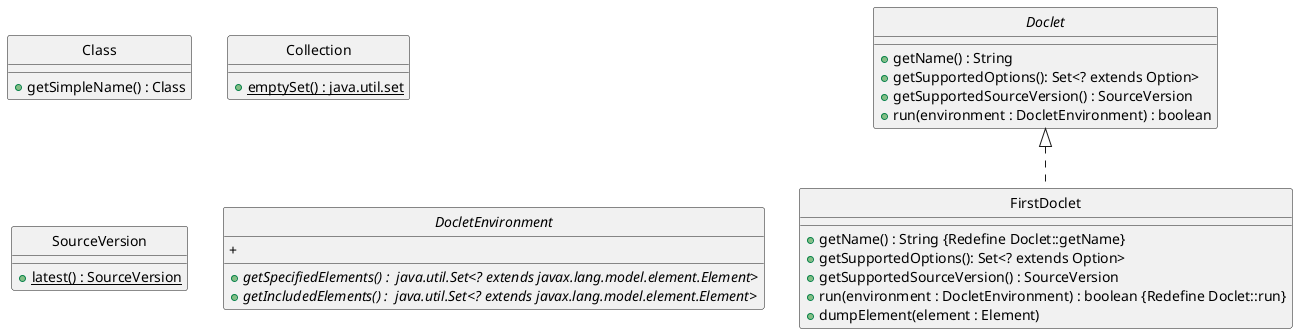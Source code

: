 @startuml
'https://plantuml.com/sequence-diagram

skinparam style strictuml

class FirstDoclet implements Doclet{
    + getName() : String {Redefine Doclet::getName}
    + getSupportedOptions(): Set<? extends Option>
    + getSupportedSourceVersion() : SourceVersion
    + run(environment : DocletEnvironment) : boolean {Redefine Doclet::run}
    + dumpElement(element : Element)
}

interface Doclet{
    + getName() : String
    + getSupportedOptions(): Set<? extends Option>
    + getSupportedSourceVersion() : SourceVersion
    + run(environment : DocletEnvironment) : boolean
}

Class Class{
    + getSimpleName() : Class
}

Class Collection{
    + {static}emptySet() : java.util.set
}

enum SourceVersion{
    + {static}latest() : SourceVersion
}

interface DocletEnvironment{
    + {abstract}getSpecifiedElements() :  java.util.Set<? extends javax.lang.model.element.Element>
    + {abstract}getIncludedElements() :  java.util.Set<? extends javax.lang.model.element.Element>
    +

}
@enduml